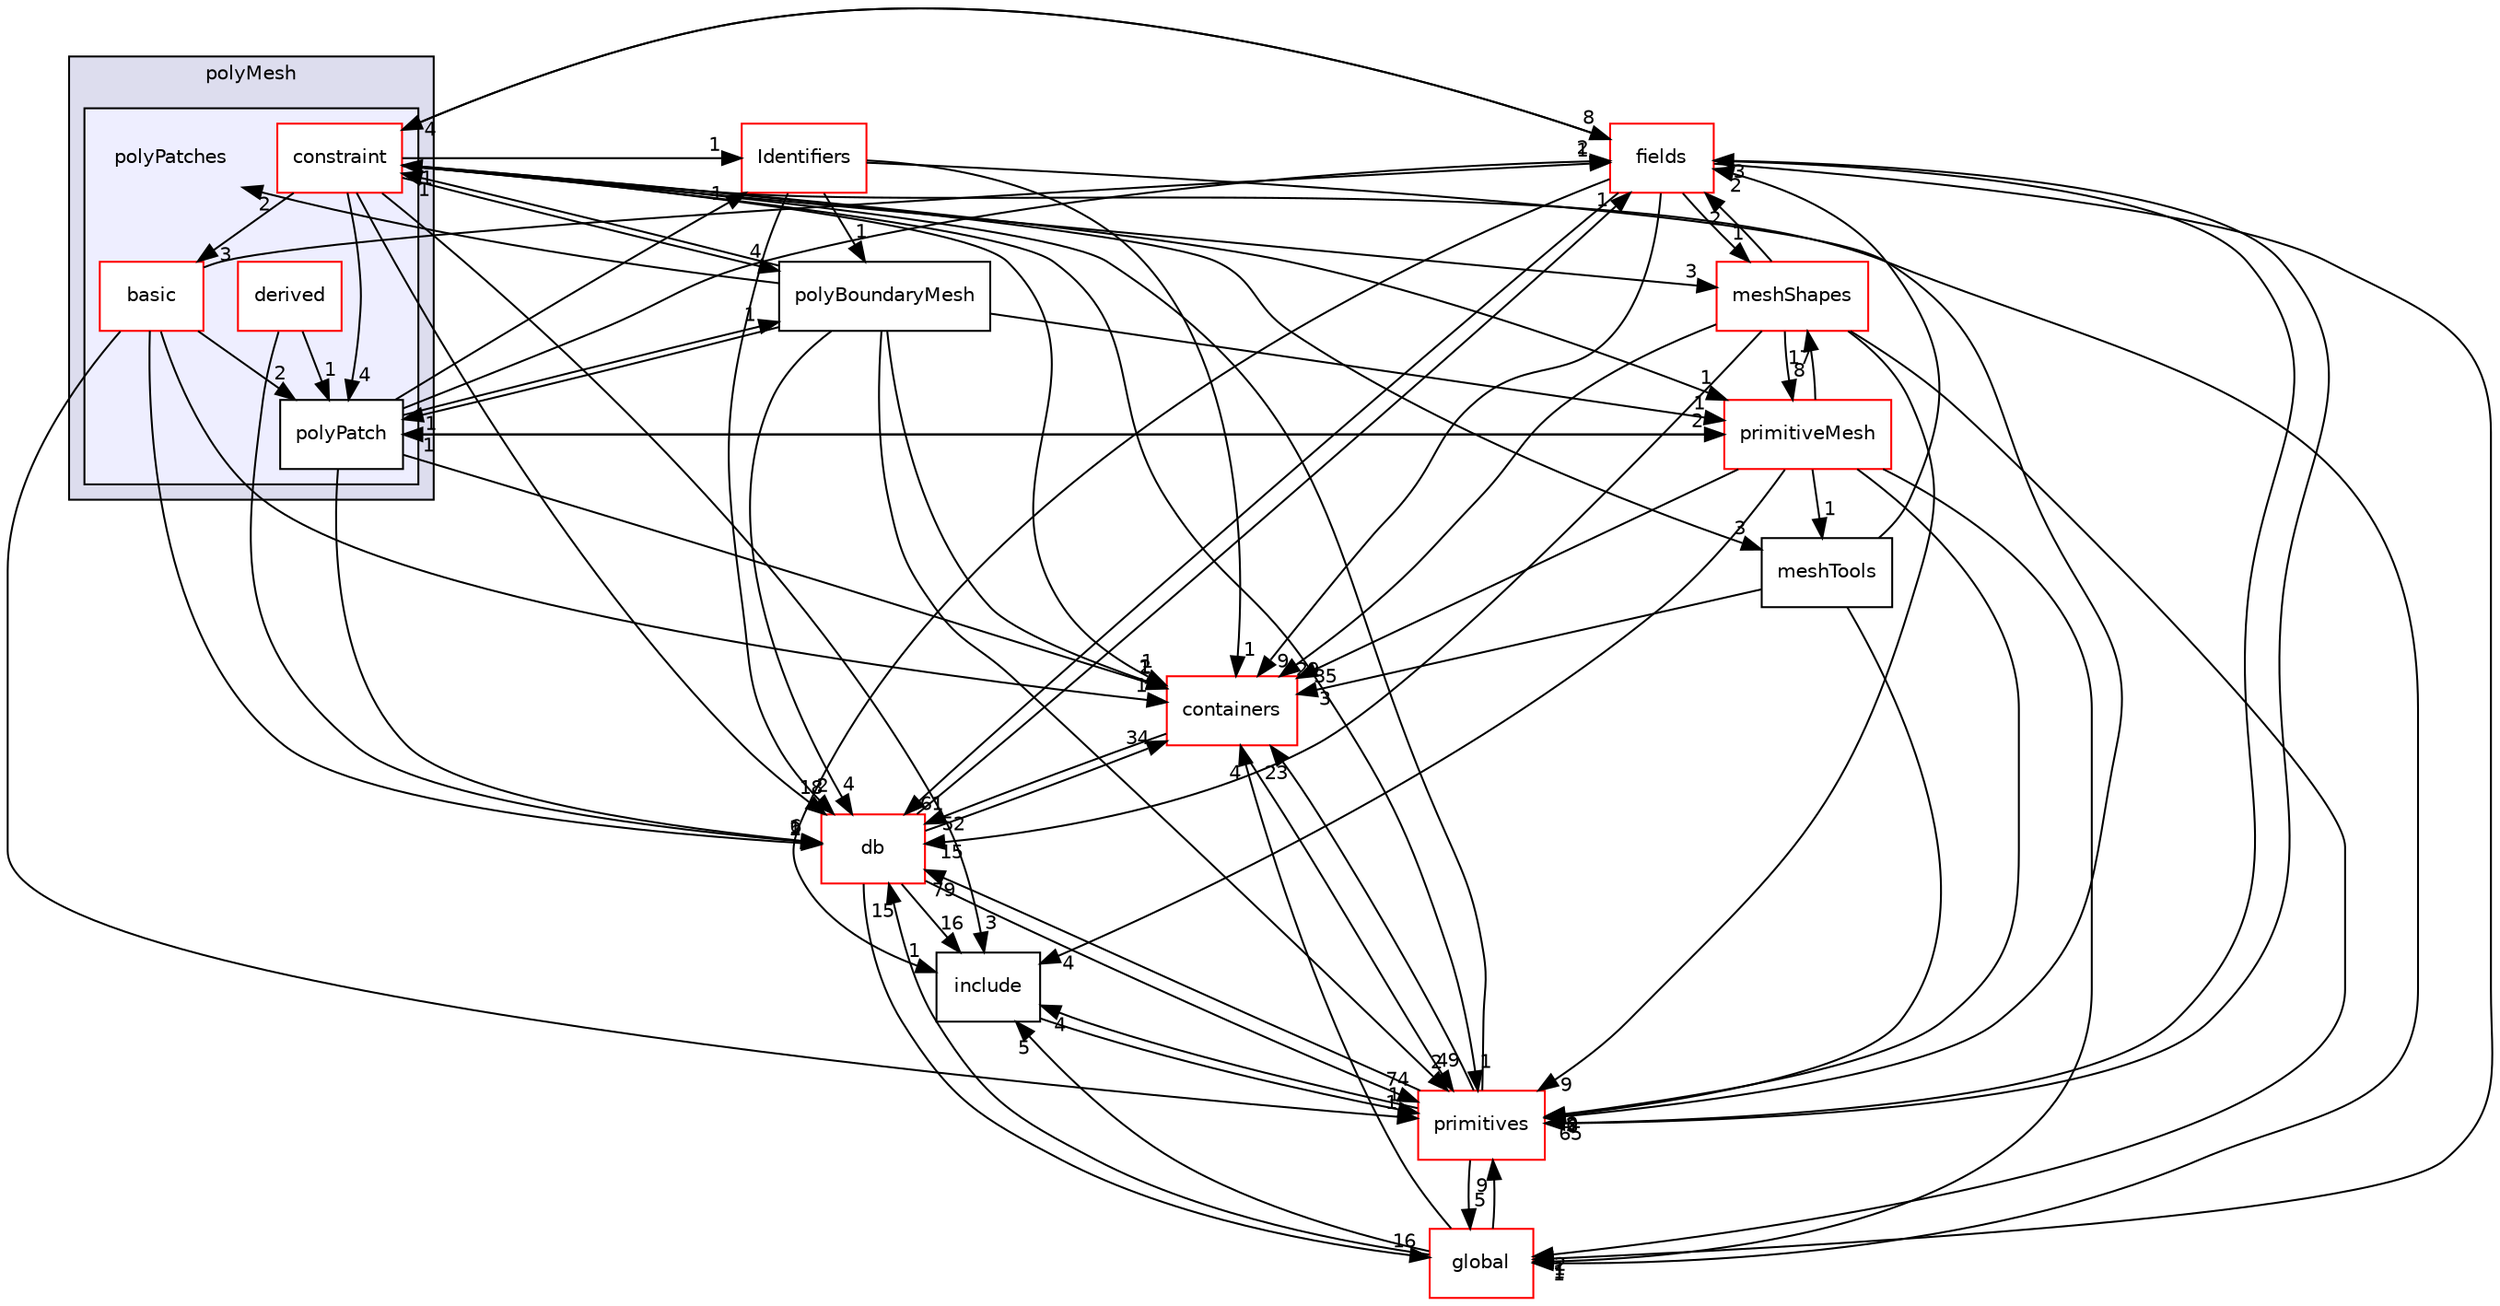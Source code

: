 digraph "src/OpenFOAM/meshes/polyMesh/polyPatches" {
  bgcolor=transparent;
  compound=true
  node [ fontsize="10", fontname="Helvetica"];
  edge [ labelfontsize="10", labelfontname="Helvetica"];
  subgraph clusterdir_5e5a63cb97aae3d01c8e98f0c14953bc {
    graph [ bgcolor="#ddddee", pencolor="black", label="polyMesh" fontname="Helvetica", fontsize="10", URL="dir_5e5a63cb97aae3d01c8e98f0c14953bc.html"]
  subgraph clusterdir_67ffeba79fe92b46a9460556346ffbde {
    graph [ bgcolor="#eeeeff", pencolor="black", label="" URL="dir_67ffeba79fe92b46a9460556346ffbde.html"];
    dir_67ffeba79fe92b46a9460556346ffbde [shape=plaintext label="polyPatches"];
    dir_c9c78bb8b3facc20391427dbd62674be [shape=box label="basic" color="red" fillcolor="white" style="filled" URL="dir_c9c78bb8b3facc20391427dbd62674be.html"];
    dir_09b4360db181b1c37726382a34e0210b [shape=box label="constraint" color="red" fillcolor="white" style="filled" URL="dir_09b4360db181b1c37726382a34e0210b.html"];
    dir_a5ef85040496783b4d5878389b607442 [shape=box label="derived" color="red" fillcolor="white" style="filled" URL="dir_a5ef85040496783b4d5878389b607442.html"];
    dir_e00799da7fb4d299a4bc01389c26736d [shape=box label="polyPatch" color="black" fillcolor="white" style="filled" URL="dir_e00799da7fb4d299a4bc01389c26736d.html"];
  }
  }
  dir_962442b8f989d5529fab5e0f0e4ffb74 [shape=box label="fields" color="red" URL="dir_962442b8f989d5529fab5e0f0e4ffb74.html"];
  dir_19d0872053bde092be81d7fe3f56cbf7 [shape=box label="containers" color="red" URL="dir_19d0872053bde092be81d7fe3f56cbf7.html"];
  dir_69df57964460ad28b76ac09933bf52c8 [shape=box label="polyBoundaryMesh" URL="dir_69df57964460ad28b76ac09933bf52c8.html"];
  dir_d498992fb7d3f293d898bf6d3a4df869 [shape=box label="primitiveMesh" color="red" URL="dir_d498992fb7d3f293d898bf6d3a4df869.html"];
  dir_63c634f7a7cfd679ac26c67fb30fc32f [shape=box label="db" color="red" URL="dir_63c634f7a7cfd679ac26c67fb30fc32f.html"];
  dir_fa020d1bff9bcecc84fa7b07f71b0284 [shape=box label="meshTools" URL="dir_fa020d1bff9bcecc84fa7b07f71b0284.html"];
  dir_8583492183f4d27c76555f8f333dd07b [shape=box label="global" color="red" URL="dir_8583492183f4d27c76555f8f333dd07b.html"];
  dir_3e50f45338116b169052b428016851aa [shape=box label="primitives" color="red" URL="dir_3e50f45338116b169052b428016851aa.html"];
  dir_b8e2732bc99f8fb2a379dad81aa6030e [shape=box label="meshShapes" color="red" URL="dir_b8e2732bc99f8fb2a379dad81aa6030e.html"];
  dir_e954e9f5966bc1c681a414ec8bd0ee15 [shape=box label="include" URL="dir_e954e9f5966bc1c681a414ec8bd0ee15.html"];
  dir_162c770ecfd5d3d84e768ef2f1993e65 [shape=box label="Identifiers" color="red" URL="dir_162c770ecfd5d3d84e768ef2f1993e65.html"];
  dir_c9c78bb8b3facc20391427dbd62674be->dir_962442b8f989d5529fab5e0f0e4ffb74 [headlabel="1", labeldistance=1.5 headhref="dir_002339_002075.html"];
  dir_c9c78bb8b3facc20391427dbd62674be->dir_19d0872053bde092be81d7fe3f56cbf7 [headlabel="1", labeldistance=1.5 headhref="dir_002339_001955.html"];
  dir_c9c78bb8b3facc20391427dbd62674be->dir_e00799da7fb4d299a4bc01389c26736d [headlabel="2", labeldistance=1.5 headhref="dir_002339_002355.html"];
  dir_c9c78bb8b3facc20391427dbd62674be->dir_63c634f7a7cfd679ac26c67fb30fc32f [headlabel="2", labeldistance=1.5 headhref="dir_002339_002006.html"];
  dir_c9c78bb8b3facc20391427dbd62674be->dir_3e50f45338116b169052b428016851aa [headlabel="1", labeldistance=1.5 headhref="dir_002339_002380.html"];
  dir_962442b8f989d5529fab5e0f0e4ffb74->dir_19d0872053bde092be81d7fe3f56cbf7 [headlabel="9", labeldistance=1.5 headhref="dir_002075_001955.html"];
  dir_962442b8f989d5529fab5e0f0e4ffb74->dir_09b4360db181b1c37726382a34e0210b [headlabel="4", labeldistance=1.5 headhref="dir_002075_002342.html"];
  dir_962442b8f989d5529fab5e0f0e4ffb74->dir_63c634f7a7cfd679ac26c67fb30fc32f [headlabel="61", labeldistance=1.5 headhref="dir_002075_002006.html"];
  dir_962442b8f989d5529fab5e0f0e4ffb74->dir_8583492183f4d27c76555f8f333dd07b [headlabel="1", labeldistance=1.5 headhref="dir_002075_002151.html"];
  dir_962442b8f989d5529fab5e0f0e4ffb74->dir_3e50f45338116b169052b428016851aa [headlabel="65", labeldistance=1.5 headhref="dir_002075_002380.html"];
  dir_962442b8f989d5529fab5e0f0e4ffb74->dir_b8e2732bc99f8fb2a379dad81aa6030e [headlabel="1", labeldistance=1.5 headhref="dir_002075_002293.html"];
  dir_962442b8f989d5529fab5e0f0e4ffb74->dir_e954e9f5966bc1c681a414ec8bd0ee15 [headlabel="1", labeldistance=1.5 headhref="dir_002075_002173.html"];
  dir_19d0872053bde092be81d7fe3f56cbf7->dir_63c634f7a7cfd679ac26c67fb30fc32f [headlabel="52", labeldistance=1.5 headhref="dir_001955_002006.html"];
  dir_19d0872053bde092be81d7fe3f56cbf7->dir_3e50f45338116b169052b428016851aa [headlabel="49", labeldistance=1.5 headhref="dir_001955_002380.html"];
  dir_69df57964460ad28b76ac09933bf52c8->dir_67ffeba79fe92b46a9460556346ffbde [headlabel="2", labeldistance=1.5 headhref="dir_002335_002338.html"];
  dir_69df57964460ad28b76ac09933bf52c8->dir_19d0872053bde092be81d7fe3f56cbf7 [headlabel="2", labeldistance=1.5 headhref="dir_002335_001955.html"];
  dir_69df57964460ad28b76ac09933bf52c8->dir_e00799da7fb4d299a4bc01389c26736d [headlabel="1", labeldistance=1.5 headhref="dir_002335_002355.html"];
  dir_69df57964460ad28b76ac09933bf52c8->dir_d498992fb7d3f293d898bf6d3a4df869 [headlabel="1", labeldistance=1.5 headhref="dir_002335_002364.html"];
  dir_69df57964460ad28b76ac09933bf52c8->dir_09b4360db181b1c37726382a34e0210b [headlabel="1", labeldistance=1.5 headhref="dir_002335_002342.html"];
  dir_69df57964460ad28b76ac09933bf52c8->dir_63c634f7a7cfd679ac26c67fb30fc32f [headlabel="4", labeldistance=1.5 headhref="dir_002335_002006.html"];
  dir_69df57964460ad28b76ac09933bf52c8->dir_3e50f45338116b169052b428016851aa [headlabel="2", labeldistance=1.5 headhref="dir_002335_002380.html"];
  dir_e00799da7fb4d299a4bc01389c26736d->dir_962442b8f989d5529fab5e0f0e4ffb74 [headlabel="2", labeldistance=1.5 headhref="dir_002355_002075.html"];
  dir_e00799da7fb4d299a4bc01389c26736d->dir_19d0872053bde092be81d7fe3f56cbf7 [headlabel="1", labeldistance=1.5 headhref="dir_002355_001955.html"];
  dir_e00799da7fb4d299a4bc01389c26736d->dir_69df57964460ad28b76ac09933bf52c8 [headlabel="1", labeldistance=1.5 headhref="dir_002355_002335.html"];
  dir_e00799da7fb4d299a4bc01389c26736d->dir_d498992fb7d3f293d898bf6d3a4df869 [headlabel="2", labeldistance=1.5 headhref="dir_002355_002364.html"];
  dir_e00799da7fb4d299a4bc01389c26736d->dir_63c634f7a7cfd679ac26c67fb30fc32f [headlabel="6", labeldistance=1.5 headhref="dir_002355_002006.html"];
  dir_e00799da7fb4d299a4bc01389c26736d->dir_162c770ecfd5d3d84e768ef2f1993e65 [headlabel="1", labeldistance=1.5 headhref="dir_002355_002287.html"];
  dir_d498992fb7d3f293d898bf6d3a4df869->dir_19d0872053bde092be81d7fe3f56cbf7 [headlabel="35", labeldistance=1.5 headhref="dir_002364_001955.html"];
  dir_d498992fb7d3f293d898bf6d3a4df869->dir_e00799da7fb4d299a4bc01389c26736d [headlabel="1", labeldistance=1.5 headhref="dir_002364_002355.html"];
  dir_d498992fb7d3f293d898bf6d3a4df869->dir_fa020d1bff9bcecc84fa7b07f71b0284 [headlabel="1", labeldistance=1.5 headhref="dir_002364_002303.html"];
  dir_d498992fb7d3f293d898bf6d3a4df869->dir_8583492183f4d27c76555f8f333dd07b [headlabel="1", labeldistance=1.5 headhref="dir_002364_002151.html"];
  dir_d498992fb7d3f293d898bf6d3a4df869->dir_3e50f45338116b169052b428016851aa [headlabel="9", labeldistance=1.5 headhref="dir_002364_002380.html"];
  dir_d498992fb7d3f293d898bf6d3a4df869->dir_b8e2732bc99f8fb2a379dad81aa6030e [headlabel="17", labeldistance=1.5 headhref="dir_002364_002293.html"];
  dir_d498992fb7d3f293d898bf6d3a4df869->dir_e954e9f5966bc1c681a414ec8bd0ee15 [headlabel="4", labeldistance=1.5 headhref="dir_002364_002173.html"];
  dir_09b4360db181b1c37726382a34e0210b->dir_c9c78bb8b3facc20391427dbd62674be [headlabel="3", labeldistance=1.5 headhref="dir_002342_002339.html"];
  dir_09b4360db181b1c37726382a34e0210b->dir_962442b8f989d5529fab5e0f0e4ffb74 [headlabel="8", labeldistance=1.5 headhref="dir_002342_002075.html"];
  dir_09b4360db181b1c37726382a34e0210b->dir_19d0872053bde092be81d7fe3f56cbf7 [headlabel="1", labeldistance=1.5 headhref="dir_002342_001955.html"];
  dir_09b4360db181b1c37726382a34e0210b->dir_69df57964460ad28b76ac09933bf52c8 [headlabel="4", labeldistance=1.5 headhref="dir_002342_002335.html"];
  dir_09b4360db181b1c37726382a34e0210b->dir_e00799da7fb4d299a4bc01389c26736d [headlabel="4", labeldistance=1.5 headhref="dir_002342_002355.html"];
  dir_09b4360db181b1c37726382a34e0210b->dir_d498992fb7d3f293d898bf6d3a4df869 [headlabel="1", labeldistance=1.5 headhref="dir_002342_002364.html"];
  dir_09b4360db181b1c37726382a34e0210b->dir_63c634f7a7cfd679ac26c67fb30fc32f [headlabel="18", labeldistance=1.5 headhref="dir_002342_002006.html"];
  dir_09b4360db181b1c37726382a34e0210b->dir_fa020d1bff9bcecc84fa7b07f71b0284 [headlabel="3", labeldistance=1.5 headhref="dir_002342_002303.html"];
  dir_09b4360db181b1c37726382a34e0210b->dir_8583492183f4d27c76555f8f333dd07b [headlabel="1", labeldistance=1.5 headhref="dir_002342_002151.html"];
  dir_09b4360db181b1c37726382a34e0210b->dir_3e50f45338116b169052b428016851aa [headlabel="1", labeldistance=1.5 headhref="dir_002342_002380.html"];
  dir_09b4360db181b1c37726382a34e0210b->dir_b8e2732bc99f8fb2a379dad81aa6030e [headlabel="3", labeldistance=1.5 headhref="dir_002342_002293.html"];
  dir_09b4360db181b1c37726382a34e0210b->dir_e954e9f5966bc1c681a414ec8bd0ee15 [headlabel="3", labeldistance=1.5 headhref="dir_002342_002173.html"];
  dir_09b4360db181b1c37726382a34e0210b->dir_162c770ecfd5d3d84e768ef2f1993e65 [headlabel="1", labeldistance=1.5 headhref="dir_002342_002287.html"];
  dir_63c634f7a7cfd679ac26c67fb30fc32f->dir_962442b8f989d5529fab5e0f0e4ffb74 [headlabel="1", labeldistance=1.5 headhref="dir_002006_002075.html"];
  dir_63c634f7a7cfd679ac26c67fb30fc32f->dir_19d0872053bde092be81d7fe3f56cbf7 [headlabel="34", labeldistance=1.5 headhref="dir_002006_001955.html"];
  dir_63c634f7a7cfd679ac26c67fb30fc32f->dir_8583492183f4d27c76555f8f333dd07b [headlabel="16", labeldistance=1.5 headhref="dir_002006_002151.html"];
  dir_63c634f7a7cfd679ac26c67fb30fc32f->dir_3e50f45338116b169052b428016851aa [headlabel="74", labeldistance=1.5 headhref="dir_002006_002380.html"];
  dir_63c634f7a7cfd679ac26c67fb30fc32f->dir_e954e9f5966bc1c681a414ec8bd0ee15 [headlabel="16", labeldistance=1.5 headhref="dir_002006_002173.html"];
  dir_fa020d1bff9bcecc84fa7b07f71b0284->dir_962442b8f989d5529fab5e0f0e4ffb74 [headlabel="2", labeldistance=1.5 headhref="dir_002303_002075.html"];
  dir_fa020d1bff9bcecc84fa7b07f71b0284->dir_19d0872053bde092be81d7fe3f56cbf7 [headlabel="3", labeldistance=1.5 headhref="dir_002303_001955.html"];
  dir_fa020d1bff9bcecc84fa7b07f71b0284->dir_3e50f45338116b169052b428016851aa [headlabel="2", labeldistance=1.5 headhref="dir_002303_002380.html"];
  dir_8583492183f4d27c76555f8f333dd07b->dir_19d0872053bde092be81d7fe3f56cbf7 [headlabel="4", labeldistance=1.5 headhref="dir_002151_001955.html"];
  dir_8583492183f4d27c76555f8f333dd07b->dir_63c634f7a7cfd679ac26c67fb30fc32f [headlabel="15", labeldistance=1.5 headhref="dir_002151_002006.html"];
  dir_8583492183f4d27c76555f8f333dd07b->dir_3e50f45338116b169052b428016851aa [headlabel="9", labeldistance=1.5 headhref="dir_002151_002380.html"];
  dir_8583492183f4d27c76555f8f333dd07b->dir_e954e9f5966bc1c681a414ec8bd0ee15 [headlabel="5", labeldistance=1.5 headhref="dir_002151_002173.html"];
  dir_3e50f45338116b169052b428016851aa->dir_962442b8f989d5529fab5e0f0e4ffb74 [headlabel="3", labeldistance=1.5 headhref="dir_002380_002075.html"];
  dir_3e50f45338116b169052b428016851aa->dir_19d0872053bde092be81d7fe3f56cbf7 [headlabel="23", labeldistance=1.5 headhref="dir_002380_001955.html"];
  dir_3e50f45338116b169052b428016851aa->dir_09b4360db181b1c37726382a34e0210b [headlabel="1", labeldistance=1.5 headhref="dir_002380_002342.html"];
  dir_3e50f45338116b169052b428016851aa->dir_63c634f7a7cfd679ac26c67fb30fc32f [headlabel="79", labeldistance=1.5 headhref="dir_002380_002006.html"];
  dir_3e50f45338116b169052b428016851aa->dir_8583492183f4d27c76555f8f333dd07b [headlabel="5", labeldistance=1.5 headhref="dir_002380_002151.html"];
  dir_3e50f45338116b169052b428016851aa->dir_e954e9f5966bc1c681a414ec8bd0ee15 [headlabel="4", labeldistance=1.5 headhref="dir_002380_002173.html"];
  dir_b8e2732bc99f8fb2a379dad81aa6030e->dir_962442b8f989d5529fab5e0f0e4ffb74 [headlabel="2", labeldistance=1.5 headhref="dir_002293_002075.html"];
  dir_b8e2732bc99f8fb2a379dad81aa6030e->dir_19d0872053bde092be81d7fe3f56cbf7 [headlabel="29", labeldistance=1.5 headhref="dir_002293_001955.html"];
  dir_b8e2732bc99f8fb2a379dad81aa6030e->dir_d498992fb7d3f293d898bf6d3a4df869 [headlabel="8", labeldistance=1.5 headhref="dir_002293_002364.html"];
  dir_b8e2732bc99f8fb2a379dad81aa6030e->dir_63c634f7a7cfd679ac26c67fb30fc32f [headlabel="15", labeldistance=1.5 headhref="dir_002293_002006.html"];
  dir_b8e2732bc99f8fb2a379dad81aa6030e->dir_8583492183f4d27c76555f8f333dd07b [headlabel="2", labeldistance=1.5 headhref="dir_002293_002151.html"];
  dir_b8e2732bc99f8fb2a379dad81aa6030e->dir_3e50f45338116b169052b428016851aa [headlabel="9", labeldistance=1.5 headhref="dir_002293_002380.html"];
  dir_e954e9f5966bc1c681a414ec8bd0ee15->dir_3e50f45338116b169052b428016851aa [headlabel="1", labeldistance=1.5 headhref="dir_002173_002380.html"];
  dir_a5ef85040496783b4d5878389b607442->dir_e00799da7fb4d299a4bc01389c26736d [headlabel="1", labeldistance=1.5 headhref="dir_002353_002355.html"];
  dir_a5ef85040496783b4d5878389b607442->dir_63c634f7a7cfd679ac26c67fb30fc32f [headlabel="1", labeldistance=1.5 headhref="dir_002353_002006.html"];
  dir_162c770ecfd5d3d84e768ef2f1993e65->dir_19d0872053bde092be81d7fe3f56cbf7 [headlabel="1", labeldistance=1.5 headhref="dir_002287_001955.html"];
  dir_162c770ecfd5d3d84e768ef2f1993e65->dir_69df57964460ad28b76ac09933bf52c8 [headlabel="1", labeldistance=1.5 headhref="dir_002287_002335.html"];
  dir_162c770ecfd5d3d84e768ef2f1993e65->dir_63c634f7a7cfd679ac26c67fb30fc32f [headlabel="2", labeldistance=1.5 headhref="dir_002287_002006.html"];
  dir_162c770ecfd5d3d84e768ef2f1993e65->dir_3e50f45338116b169052b428016851aa [headlabel="6", labeldistance=1.5 headhref="dir_002287_002380.html"];
}
